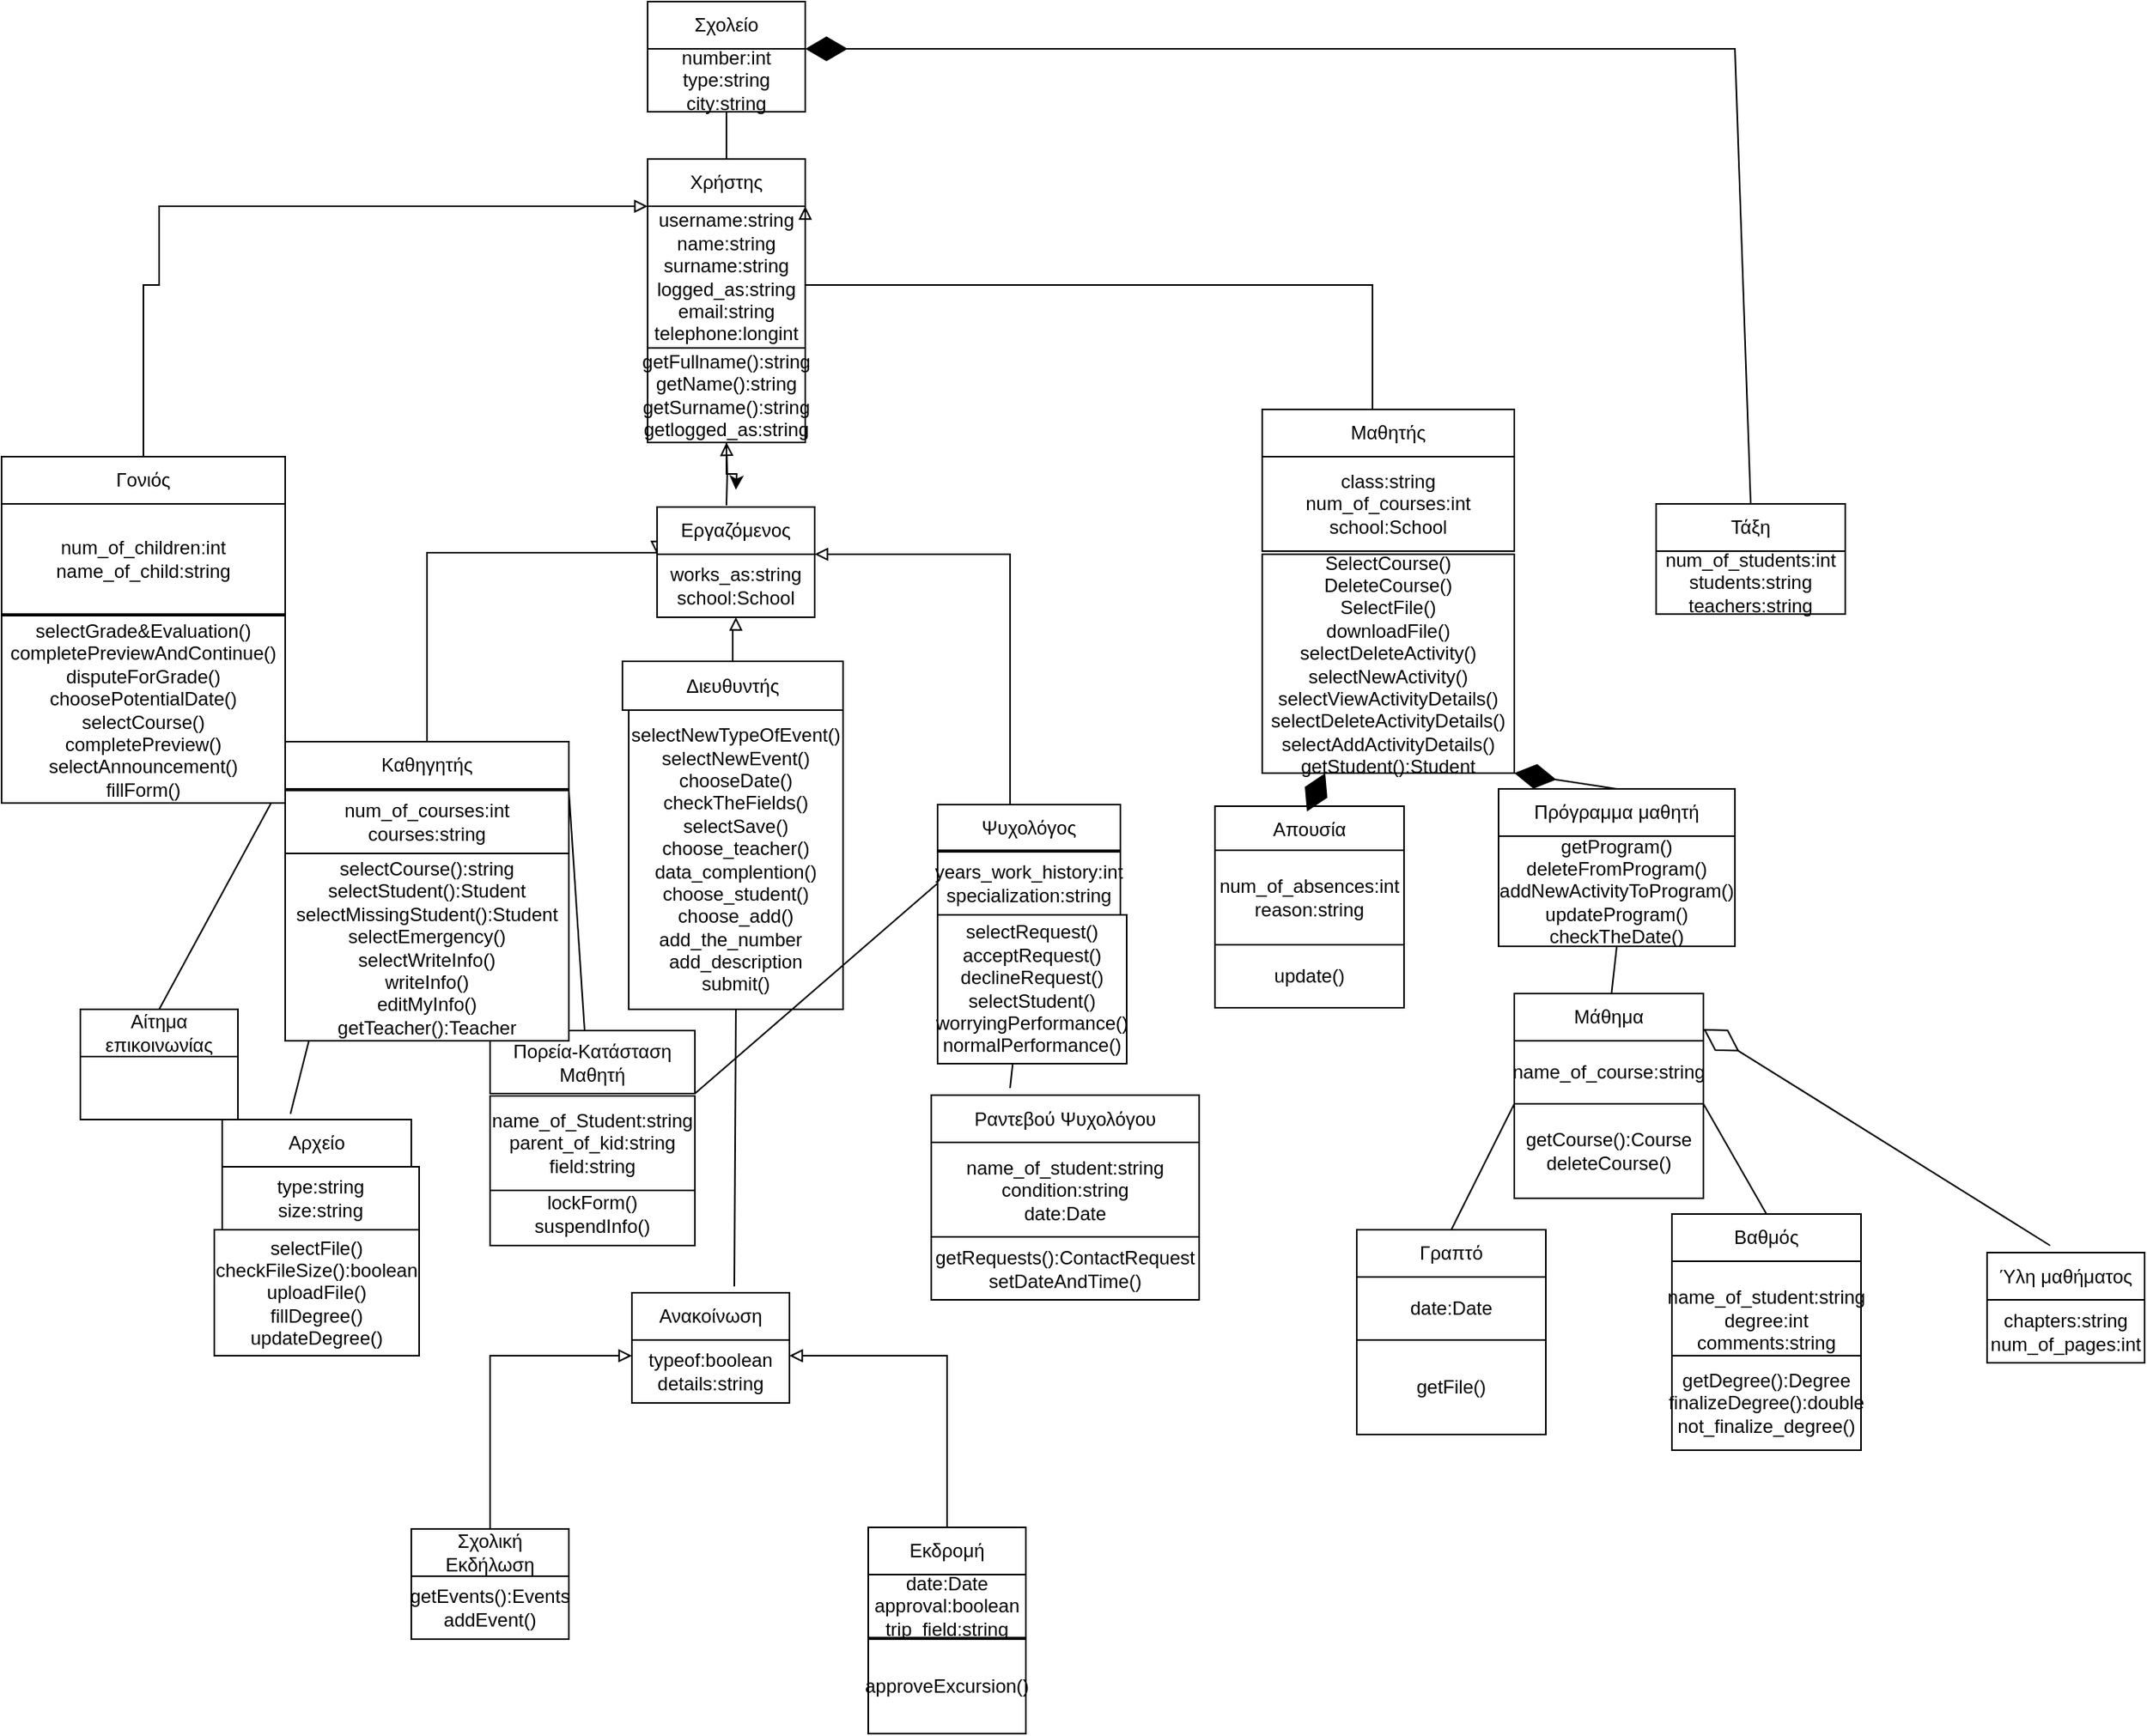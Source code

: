 <mxfile version="21.2.9" type="github">
  <diagram name="Σελίδα-1" id="fe9gfnaxFHkDQtzy1zNA">
    <mxGraphModel dx="2471" dy="2045" grid="1" gridSize="10" guides="1" tooltips="1" connect="1" arrows="1" fold="1" page="1" pageScale="1" pageWidth="827" pageHeight="1169" math="0" shadow="0">
      <root>
        <mxCell id="0" />
        <mxCell id="1" parent="0" />
        <mxCell id="phPr1kaGQBQbVtV2x5ig-69" style="edgeStyle=orthogonalEdgeStyle;rounded=0;orthogonalLoop=1;jettySize=auto;html=1;entryX=0.5;entryY=1;entryDx=0;entryDy=0;endArrow=block;endFill=0;" parent="1" target="phPr1kaGQBQbVtV2x5ig-1" edge="1" source="ox3SeeigsEidscOepQ7Z-1">
          <mxGeometry relative="1" as="geometry">
            <mxPoint x="190" y="220" as="targetPoint" />
            <mxPoint x="280" y="290" as="sourcePoint" />
          </mxGeometry>
        </mxCell>
        <mxCell id="phPr1kaGQBQbVtV2x5ig-1" value="username:string&lt;br&gt;name:string&lt;br&gt;surname:string&lt;br&gt;logged_as:string&lt;br&gt;email:string&lt;br&gt;telephone:longint" style="rounded=0;whiteSpace=wrap;html=1;" parent="1" vertex="1">
          <mxGeometry x="230" y="100" width="100" height="90" as="geometry" />
        </mxCell>
        <mxCell id="phPr1kaGQBQbVtV2x5ig-68" style="edgeStyle=orthogonalEdgeStyle;rounded=0;orthogonalLoop=1;jettySize=auto;html=1;exitX=0.5;exitY=0;exitDx=0;exitDy=0;entryX=0;entryY=1;entryDx=0;entryDy=0;endArrow=block;endFill=0;" parent="1" source="phPr1kaGQBQbVtV2x5ig-11" target="phPr1kaGQBQbVtV2x5ig-2" edge="1">
          <mxGeometry relative="1" as="geometry">
            <Array as="points">
              <mxPoint x="-80" y="150" />
            </Array>
          </mxGeometry>
        </mxCell>
        <mxCell id="phPr1kaGQBQbVtV2x5ig-70" style="edgeStyle=orthogonalEdgeStyle;rounded=0;orthogonalLoop=1;jettySize=auto;html=1;entryX=1;entryY=1;entryDx=0;entryDy=0;endArrow=block;endFill=0;" parent="1" source="phPr1kaGQBQbVtV2x5ig-8" target="phPr1kaGQBQbVtV2x5ig-2" edge="1">
          <mxGeometry relative="1" as="geometry">
            <Array as="points">
              <mxPoint x="690" y="150" />
            </Array>
          </mxGeometry>
        </mxCell>
        <mxCell id="phPr1kaGQBQbVtV2x5ig-2" value="Χρήστης" style="rounded=0;whiteSpace=wrap;html=1;" parent="1" vertex="1">
          <mxGeometry x="230" y="70" width="100" height="30" as="geometry" />
        </mxCell>
        <mxCell id="phPr1kaGQBQbVtV2x5ig-5" style="edgeStyle=orthogonalEdgeStyle;rounded=0;orthogonalLoop=1;jettySize=auto;html=1;exitX=0.5;exitY=1;exitDx=0;exitDy=0;" parent="1" source="phPr1kaGQBQbVtV2x5ig-1" target="phPr1kaGQBQbVtV2x5ig-1" edge="1">
          <mxGeometry relative="1" as="geometry" />
        </mxCell>
        <mxCell id="phPr1kaGQBQbVtV2x5ig-7" value="SelectCourse()&lt;br&gt;DeleteCourse()&lt;br&gt;SelectFile()&lt;br&gt;downloadFile()&lt;br&gt;selectDeleteActivity()&lt;br&gt;selectNewActivity()&lt;br&gt;selectViewActivityDetails()&lt;br&gt;selectDeleteActivityDetails()&lt;br&gt;selectAddActivityDetails()&lt;br&gt;getStudent():Student" style="rounded=0;whiteSpace=wrap;html=1;" parent="1" vertex="1">
          <mxGeometry x="620" y="321" width="160" height="139" as="geometry" />
        </mxCell>
        <mxCell id="phPr1kaGQBQbVtV2x5ig-8" value="Μαθητής" style="rounded=0;whiteSpace=wrap;html=1;" parent="1" vertex="1">
          <mxGeometry x="620" y="229" width="160" height="30" as="geometry" />
        </mxCell>
        <mxCell id="phPr1kaGQBQbVtV2x5ig-9" style="edgeStyle=orthogonalEdgeStyle;rounded=0;orthogonalLoop=1;jettySize=auto;html=1;exitX=0.5;exitY=1;exitDx=0;exitDy=0;" parent="1" source="phPr1kaGQBQbVtV2x5ig-7" target="phPr1kaGQBQbVtV2x5ig-7" edge="1">
          <mxGeometry relative="1" as="geometry" />
        </mxCell>
        <mxCell id="phPr1kaGQBQbVtV2x5ig-10" value="num_of_children:int&lt;br&gt;name_of_child:string&lt;br&gt;" style="rounded=0;whiteSpace=wrap;html=1;" parent="1" vertex="1">
          <mxGeometry x="-180" y="288" width="180" height="71" as="geometry" />
        </mxCell>
        <mxCell id="phPr1kaGQBQbVtV2x5ig-11" value="Γονιός" style="rounded=0;whiteSpace=wrap;html=1;" parent="1" vertex="1">
          <mxGeometry x="-180" y="259" width="180" height="30" as="geometry" />
        </mxCell>
        <mxCell id="phPr1kaGQBQbVtV2x5ig-71" style="edgeStyle=orthogonalEdgeStyle;rounded=0;orthogonalLoop=1;jettySize=auto;html=1;entryX=0;entryY=0;entryDx=0;entryDy=0;endArrow=block;endFill=0;" parent="1" target="phPr1kaGQBQbVtV2x5ig-13" edge="1">
          <mxGeometry relative="1" as="geometry">
            <Array as="points">
              <mxPoint x="90" y="320" />
              <mxPoint x="236" y="320" />
            </Array>
            <mxPoint x="90" y="440" as="sourcePoint" />
          </mxGeometry>
        </mxCell>
        <mxCell id="phPr1kaGQBQbVtV2x5ig-12" style="edgeStyle=orthogonalEdgeStyle;rounded=0;orthogonalLoop=1;jettySize=auto;html=1;exitX=0.5;exitY=1;exitDx=0;exitDy=0;" parent="1" source="phPr1kaGQBQbVtV2x5ig-10" target="phPr1kaGQBQbVtV2x5ig-10" edge="1">
          <mxGeometry relative="1" as="geometry" />
        </mxCell>
        <mxCell id="phPr1kaGQBQbVtV2x5ig-74" style="edgeStyle=orthogonalEdgeStyle;rounded=0;orthogonalLoop=1;jettySize=auto;html=1;exitX=0.5;exitY=0;exitDx=0;exitDy=0;endArrow=block;endFill=0;" parent="1" source="phPr1kaGQBQbVtV2x5ig-20" target="phPr1kaGQBQbVtV2x5ig-13" edge="1">
          <mxGeometry relative="1" as="geometry">
            <mxPoint x="280" y="370" as="targetPoint" />
            <mxPoint x="286" y="470" as="sourcePoint" />
          </mxGeometry>
        </mxCell>
        <mxCell id="phPr1kaGQBQbVtV2x5ig-13" value="works_as:string&lt;br&gt;school:School" style="rounded=0;whiteSpace=wrap;html=1;" parent="1" vertex="1">
          <mxGeometry x="236" y="321" width="100" height="40" as="geometry" />
        </mxCell>
        <mxCell id="phPr1kaGQBQbVtV2x5ig-72" style="edgeStyle=orthogonalEdgeStyle;rounded=0;orthogonalLoop=1;jettySize=auto;html=1;entryX=1;entryY=1;entryDx=0;entryDy=0;endArrow=block;endFill=0;" parent="1" target="phPr1kaGQBQbVtV2x5ig-14" edge="1">
          <mxGeometry relative="1" as="geometry">
            <mxPoint x="460" y="480" as="sourcePoint" />
            <Array as="points">
              <mxPoint x="460" y="480" />
              <mxPoint x="460" y="320" />
            </Array>
          </mxGeometry>
        </mxCell>
        <mxCell id="phPr1kaGQBQbVtV2x5ig-14" value="Εργαζόμενος" style="rounded=0;whiteSpace=wrap;html=1;" parent="1" vertex="1">
          <mxGeometry x="236" y="291" width="100" height="30" as="geometry" />
        </mxCell>
        <mxCell id="phPr1kaGQBQbVtV2x5ig-15" style="edgeStyle=orthogonalEdgeStyle;rounded=0;orthogonalLoop=1;jettySize=auto;html=1;exitX=0.5;exitY=1;exitDx=0;exitDy=0;" parent="1" source="phPr1kaGQBQbVtV2x5ig-13" target="phPr1kaGQBQbVtV2x5ig-13" edge="1">
          <mxGeometry relative="1" as="geometry" />
        </mxCell>
        <mxCell id="phPr1kaGQBQbVtV2x5ig-158" style="edgeStyle=none;shape=connector;rounded=0;orthogonalLoop=1;jettySize=auto;html=1;exitX=1;exitY=0;exitDx=0;exitDy=0;entryX=0.5;entryY=0;entryDx=0;entryDy=0;labelBackgroundColor=default;strokeColor=default;fontFamily=Helvetica;fontSize=11;fontColor=default;endArrow=none;" parent="1" source="phPr1kaGQBQbVtV2x5ig-16" edge="1">
          <mxGeometry relative="1" as="geometry">
            <mxPoint x="190" y="623.5" as="targetPoint" />
          </mxGeometry>
        </mxCell>
        <mxCell id="phPr1kaGQBQbVtV2x5ig-16" value="num_of_courses:int&lt;br&gt;courses:string&lt;br&gt;" style="rounded=0;whiteSpace=wrap;html=1;" parent="1" vertex="1">
          <mxGeometry y="471" width="180" height="40" as="geometry" />
        </mxCell>
        <mxCell id="phPr1kaGQBQbVtV2x5ig-157" style="edgeStyle=none;shape=connector;rounded=0;orthogonalLoop=1;jettySize=auto;html=1;exitX=0;exitY=0.75;exitDx=0;exitDy=0;entryX=0.4;entryY=0;entryDx=0;entryDy=0;entryPerimeter=0;labelBackgroundColor=default;strokeColor=default;fontFamily=Helvetica;fontSize=11;fontColor=default;endArrow=none;" parent="1" source="phPr1kaGQBQbVtV2x5ig-17" edge="1">
          <mxGeometry relative="1" as="geometry">
            <mxPoint x="-80" y="610" as="targetPoint" />
          </mxGeometry>
        </mxCell>
        <mxCell id="phPr1kaGQBQbVtV2x5ig-17" value="Καθηγητής" style="rounded=0;whiteSpace=wrap;html=1;" parent="1" vertex="1">
          <mxGeometry y="440" width="180" height="30" as="geometry" />
        </mxCell>
        <mxCell id="phPr1kaGQBQbVtV2x5ig-18" style="edgeStyle=orthogonalEdgeStyle;rounded=0;orthogonalLoop=1;jettySize=auto;html=1;exitX=0.5;exitY=1;exitDx=0;exitDy=0;" parent="1" source="phPr1kaGQBQbVtV2x5ig-16" target="phPr1kaGQBQbVtV2x5ig-16" edge="1">
          <mxGeometry relative="1" as="geometry" />
        </mxCell>
        <mxCell id="phPr1kaGQBQbVtV2x5ig-156" style="edgeStyle=none;shape=connector;rounded=0;orthogonalLoop=1;jettySize=auto;html=1;exitX=0.5;exitY=1;exitDx=0;exitDy=0;labelBackgroundColor=default;strokeColor=default;fontFamily=Helvetica;fontSize=11;fontColor=default;endArrow=none;entryX=0.65;entryY=-0.133;entryDx=0;entryDy=0;entryPerimeter=0;" parent="1" source="phPr1kaGQBQbVtV2x5ig-19" target="phPr1kaGQBQbVtV2x5ig-53" edge="1">
          <mxGeometry relative="1" as="geometry">
            <mxPoint x="286" y="780" as="targetPoint" />
          </mxGeometry>
        </mxCell>
        <mxCell id="phPr1kaGQBQbVtV2x5ig-19" value="selectNewTypeOfEvent()&lt;br&gt;selectNewEvent()&lt;br&gt;chooseDate()&lt;br&gt;checkTheFields()&lt;br&gt;selectSave()&lt;br&gt;choose_teacher()&lt;br&gt;data_complention()&lt;br&gt;choose_student()&lt;br&gt;choose_add()&lt;br&gt;add_the_number&amp;nbsp;&amp;nbsp;&lt;br&gt;add_description&lt;br&gt;submit()" style="rounded=0;whiteSpace=wrap;html=1;" parent="1" vertex="1">
          <mxGeometry x="218" y="420" width="136" height="190" as="geometry" />
        </mxCell>
        <mxCell id="phPr1kaGQBQbVtV2x5ig-20" value="Διευθυντής" style="rounded=0;whiteSpace=wrap;html=1;" parent="1" vertex="1">
          <mxGeometry x="214" y="389" width="140" height="31" as="geometry" />
        </mxCell>
        <mxCell id="phPr1kaGQBQbVtV2x5ig-21" style="edgeStyle=orthogonalEdgeStyle;rounded=0;orthogonalLoop=1;jettySize=auto;html=1;exitX=0.5;exitY=1;exitDx=0;exitDy=0;" parent="1" source="phPr1kaGQBQbVtV2x5ig-19" target="phPr1kaGQBQbVtV2x5ig-19" edge="1">
          <mxGeometry relative="1" as="geometry" />
        </mxCell>
        <mxCell id="phPr1kaGQBQbVtV2x5ig-22" value="years_work_history:int&lt;br&gt;specialization:string&lt;br&gt;" style="rounded=0;whiteSpace=wrap;html=1;" parent="1" vertex="1">
          <mxGeometry x="414" y="510" width="116" height="40" as="geometry" />
        </mxCell>
        <mxCell id="phPr1kaGQBQbVtV2x5ig-23" value="Ψυχολόγος" style="rounded=0;whiteSpace=wrap;html=1;" parent="1" vertex="1">
          <mxGeometry x="414" y="480" width="116" height="29" as="geometry" />
        </mxCell>
        <mxCell id="phPr1kaGQBQbVtV2x5ig-24" style="edgeStyle=orthogonalEdgeStyle;rounded=0;orthogonalLoop=1;jettySize=auto;html=1;exitX=0.5;exitY=1;exitDx=0;exitDy=0;" parent="1" source="phPr1kaGQBQbVtV2x5ig-22" target="phPr1kaGQBQbVtV2x5ig-22" edge="1">
          <mxGeometry relative="1" as="geometry" />
        </mxCell>
        <mxCell id="phPr1kaGQBQbVtV2x5ig-25" value="&lt;br&gt;name_of_student:string&lt;br&gt;degree:int&lt;br&gt;comments:string" style="rounded=0;whiteSpace=wrap;html=1;" parent="1" vertex="1">
          <mxGeometry x="880" y="770" width="120" height="60" as="geometry" />
        </mxCell>
        <mxCell id="phPr1kaGQBQbVtV2x5ig-152" style="edgeStyle=none;shape=connector;rounded=0;orthogonalLoop=1;jettySize=auto;html=1;exitX=0.5;exitY=0;exitDx=0;exitDy=0;entryX=1;entryY=1;entryDx=0;entryDy=0;labelBackgroundColor=default;strokeColor=default;fontFamily=Helvetica;fontSize=11;fontColor=default;endArrow=none;" parent="1" source="phPr1kaGQBQbVtV2x5ig-26" target="phPr1kaGQBQbVtV2x5ig-40" edge="1">
          <mxGeometry relative="1" as="geometry" />
        </mxCell>
        <mxCell id="phPr1kaGQBQbVtV2x5ig-26" value="Βαθμός" style="rounded=0;whiteSpace=wrap;html=1;" parent="1" vertex="1">
          <mxGeometry x="880" y="740" width="120" height="30" as="geometry" />
        </mxCell>
        <mxCell id="phPr1kaGQBQbVtV2x5ig-27" style="edgeStyle=orthogonalEdgeStyle;rounded=0;orthogonalLoop=1;jettySize=auto;html=1;exitX=0.5;exitY=1;exitDx=0;exitDy=0;" parent="1" source="phPr1kaGQBQbVtV2x5ig-25" target="phPr1kaGQBQbVtV2x5ig-25" edge="1">
          <mxGeometry relative="1" as="geometry" />
        </mxCell>
        <mxCell id="phPr1kaGQBQbVtV2x5ig-28" value="date:Date" style="rounded=0;whiteSpace=wrap;html=1;" parent="1" vertex="1">
          <mxGeometry x="680" y="780" width="120" height="40" as="geometry" />
        </mxCell>
        <mxCell id="phPr1kaGQBQbVtV2x5ig-29" value="Γραπτό" style="rounded=0;whiteSpace=wrap;html=1;" parent="1" vertex="1">
          <mxGeometry x="680" y="750" width="120" height="30" as="geometry" />
        </mxCell>
        <mxCell id="phPr1kaGQBQbVtV2x5ig-30" style="edgeStyle=orthogonalEdgeStyle;rounded=0;orthogonalLoop=1;jettySize=auto;html=1;exitX=0.5;exitY=1;exitDx=0;exitDy=0;" parent="1" source="phPr1kaGQBQbVtV2x5ig-28" target="phPr1kaGQBQbVtV2x5ig-28" edge="1">
          <mxGeometry relative="1" as="geometry" />
        </mxCell>
        <mxCell id="phPr1kaGQBQbVtV2x5ig-155" value="" style="edgeStyle=none;shape=connector;rounded=0;orthogonalLoop=1;jettySize=auto;html=1;labelBackgroundColor=default;strokeColor=default;fontFamily=Helvetica;fontSize=11;fontColor=default;endArrow=none;" parent="1" source="phPr1kaGQBQbVtV2x5ig-31" target="phPr1kaGQBQbVtV2x5ig-2" edge="1">
          <mxGeometry relative="1" as="geometry" />
        </mxCell>
        <mxCell id="phPr1kaGQBQbVtV2x5ig-31" value="number:int&lt;br&gt;type:string&lt;br&gt;city:string&lt;br&gt;" style="rounded=0;whiteSpace=wrap;html=1;" parent="1" vertex="1">
          <mxGeometry x="230" width="100" height="40" as="geometry" />
        </mxCell>
        <mxCell id="phPr1kaGQBQbVtV2x5ig-32" value="Σχολείο" style="rounded=0;whiteSpace=wrap;html=1;" parent="1" vertex="1">
          <mxGeometry x="230" y="-30" width="100" height="30" as="geometry" />
        </mxCell>
        <mxCell id="phPr1kaGQBQbVtV2x5ig-34" value="num_of_students:int&lt;br&gt;students:string&lt;br&gt;teachers:string" style="rounded=0;whiteSpace=wrap;html=1;" parent="1" vertex="1">
          <mxGeometry x="870" y="319" width="120" height="40" as="geometry" />
        </mxCell>
        <mxCell id="phPr1kaGQBQbVtV2x5ig-35" value="Τάξη" style="rounded=0;whiteSpace=wrap;html=1;" parent="1" vertex="1">
          <mxGeometry x="870" y="289" width="120" height="30" as="geometry" />
        </mxCell>
        <mxCell id="phPr1kaGQBQbVtV2x5ig-36" style="edgeStyle=orthogonalEdgeStyle;rounded=0;orthogonalLoop=1;jettySize=auto;html=1;exitX=0.5;exitY=1;exitDx=0;exitDy=0;" parent="1" source="phPr1kaGQBQbVtV2x5ig-34" target="phPr1kaGQBQbVtV2x5ig-34" edge="1">
          <mxGeometry relative="1" as="geometry" />
        </mxCell>
        <mxCell id="phPr1kaGQBQbVtV2x5ig-150" style="edgeStyle=none;shape=connector;rounded=0;orthogonalLoop=1;jettySize=auto;html=1;exitX=0.5;exitY=1;exitDx=0;exitDy=0;labelBackgroundColor=default;strokeColor=default;fontFamily=Helvetica;fontSize=11;fontColor=default;endArrow=none;" parent="1" source="phPr1kaGQBQbVtV2x5ig-41" edge="1">
          <mxGeometry relative="1" as="geometry">
            <mxPoint x="840" y="620" as="targetPoint" />
          </mxGeometry>
        </mxCell>
        <mxCell id="phPr1kaGQBQbVtV2x5ig-37" value="getProgram()&lt;br&gt;deleteFromProgram()&lt;br&gt;addNewActivityToProgram()&lt;br&gt;updateProgram()&lt;br&gt;checkTheDate()" style="rounded=0;whiteSpace=wrap;html=1;" parent="1" vertex="1">
          <mxGeometry x="770" y="500" width="150" height="70" as="geometry" />
        </mxCell>
        <mxCell id="phPr1kaGQBQbVtV2x5ig-38" value="Πρόγραμμα μαθητή" style="rounded=0;whiteSpace=wrap;html=1;" parent="1" vertex="1">
          <mxGeometry x="770" y="470" width="150" height="30" as="geometry" />
        </mxCell>
        <mxCell id="phPr1kaGQBQbVtV2x5ig-39" style="edgeStyle=orthogonalEdgeStyle;rounded=0;orthogonalLoop=1;jettySize=auto;html=1;exitX=0.5;exitY=1;exitDx=0;exitDy=0;" parent="1" source="phPr1kaGQBQbVtV2x5ig-37" target="phPr1kaGQBQbVtV2x5ig-37" edge="1">
          <mxGeometry relative="1" as="geometry" />
        </mxCell>
        <mxCell id="phPr1kaGQBQbVtV2x5ig-151" style="edgeStyle=none;shape=connector;rounded=0;orthogonalLoop=1;jettySize=auto;html=1;exitX=0;exitY=1;exitDx=0;exitDy=0;entryX=0.5;entryY=0;entryDx=0;entryDy=0;labelBackgroundColor=default;strokeColor=default;fontFamily=Helvetica;fontSize=11;fontColor=default;endArrow=none;" parent="1" source="phPr1kaGQBQbVtV2x5ig-40" target="phPr1kaGQBQbVtV2x5ig-29" edge="1">
          <mxGeometry relative="1" as="geometry" />
        </mxCell>
        <mxCell id="phPr1kaGQBQbVtV2x5ig-40" value="name_of_course:string" style="rounded=0;whiteSpace=wrap;html=1;" parent="1" vertex="1">
          <mxGeometry x="780" y="630" width="120" height="40" as="geometry" />
        </mxCell>
        <mxCell id="phPr1kaGQBQbVtV2x5ig-42" style="edgeStyle=orthogonalEdgeStyle;rounded=0;orthogonalLoop=1;jettySize=auto;html=1;exitX=0.5;exitY=1;exitDx=0;exitDy=0;" parent="1" source="phPr1kaGQBQbVtV2x5ig-40" target="phPr1kaGQBQbVtV2x5ig-40" edge="1">
          <mxGeometry relative="1" as="geometry" />
        </mxCell>
        <mxCell id="phPr1kaGQBQbVtV2x5ig-43" value="chapters:string&lt;br&gt;num_of_pages:int" style="rounded=0;whiteSpace=wrap;html=1;" parent="1" vertex="1">
          <mxGeometry x="1080" y="794.5" width="100" height="40" as="geometry" />
        </mxCell>
        <mxCell id="phPr1kaGQBQbVtV2x5ig-44" value="Ύλη μαθήματος" style="rounded=0;whiteSpace=wrap;html=1;" parent="1" vertex="1">
          <mxGeometry x="1080" y="764.5" width="100" height="30" as="geometry" />
        </mxCell>
        <mxCell id="phPr1kaGQBQbVtV2x5ig-45" style="edgeStyle=orthogonalEdgeStyle;rounded=0;orthogonalLoop=1;jettySize=auto;html=1;exitX=0.5;exitY=1;exitDx=0;exitDy=0;" parent="1" source="phPr1kaGQBQbVtV2x5ig-43" target="phPr1kaGQBQbVtV2x5ig-43" edge="1">
          <mxGeometry relative="1" as="geometry" />
        </mxCell>
        <mxCell id="phPr1kaGQBQbVtV2x5ig-49" value="update()" style="rounded=0;whiteSpace=wrap;html=1;" parent="1" vertex="1">
          <mxGeometry x="590" y="569" width="120" height="40" as="geometry" />
        </mxCell>
        <mxCell id="phPr1kaGQBQbVtV2x5ig-50" value="Απουσία" style="rounded=0;whiteSpace=wrap;html=1;" parent="1" vertex="1">
          <mxGeometry x="590" y="481" width="120" height="30" as="geometry" />
        </mxCell>
        <mxCell id="phPr1kaGQBQbVtV2x5ig-51" style="edgeStyle=orthogonalEdgeStyle;rounded=0;orthogonalLoop=1;jettySize=auto;html=1;exitX=0.5;exitY=1;exitDx=0;exitDy=0;" parent="1" source="phPr1kaGQBQbVtV2x5ig-49" target="phPr1kaGQBQbVtV2x5ig-49" edge="1">
          <mxGeometry relative="1" as="geometry" />
        </mxCell>
        <mxCell id="phPr1kaGQBQbVtV2x5ig-76" style="edgeStyle=orthogonalEdgeStyle;rounded=0;orthogonalLoop=1;jettySize=auto;html=1;exitX=0.5;exitY=0;exitDx=0;exitDy=0;entryX=0;entryY=0.25;entryDx=0;entryDy=0;endArrow=block;endFill=0;" parent="1" source="phPr1kaGQBQbVtV2x5ig-56" target="phPr1kaGQBQbVtV2x5ig-52" edge="1">
          <mxGeometry relative="1" as="geometry" />
        </mxCell>
        <mxCell id="phPr1kaGQBQbVtV2x5ig-77" style="edgeStyle=orthogonalEdgeStyle;rounded=0;orthogonalLoop=1;jettySize=auto;html=1;exitX=0.5;exitY=0;exitDx=0;exitDy=0;entryX=1;entryY=0.25;entryDx=0;entryDy=0;endArrow=block;endFill=0;" parent="1" source="phPr1kaGQBQbVtV2x5ig-59" target="phPr1kaGQBQbVtV2x5ig-52" edge="1">
          <mxGeometry relative="1" as="geometry">
            <Array as="points">
              <mxPoint x="420" y="830" />
            </Array>
          </mxGeometry>
        </mxCell>
        <mxCell id="phPr1kaGQBQbVtV2x5ig-52" value="typeof:boolean&lt;br&gt;details:string" style="rounded=0;whiteSpace=wrap;html=1;" parent="1" vertex="1">
          <mxGeometry x="220" y="820" width="100" height="40" as="geometry" />
        </mxCell>
        <mxCell id="phPr1kaGQBQbVtV2x5ig-53" value="Ανακοίνωση" style="rounded=0;whiteSpace=wrap;html=1;" parent="1" vertex="1">
          <mxGeometry x="220" y="790" width="100" height="30" as="geometry" />
        </mxCell>
        <mxCell id="phPr1kaGQBQbVtV2x5ig-54" style="edgeStyle=orthogonalEdgeStyle;rounded=0;orthogonalLoop=1;jettySize=auto;html=1;exitX=0.5;exitY=1;exitDx=0;exitDy=0;" parent="1" source="phPr1kaGQBQbVtV2x5ig-52" target="phPr1kaGQBQbVtV2x5ig-52" edge="1">
          <mxGeometry relative="1" as="geometry" />
        </mxCell>
        <mxCell id="phPr1kaGQBQbVtV2x5ig-55" value="getEvents():Events&lt;br&gt;addEvent()" style="rounded=0;whiteSpace=wrap;html=1;" parent="1" vertex="1">
          <mxGeometry x="80" y="970" width="100" height="40" as="geometry" />
        </mxCell>
        <mxCell id="phPr1kaGQBQbVtV2x5ig-56" value="Σχολική Εκδήλωση" style="rounded=0;whiteSpace=wrap;html=1;" parent="1" vertex="1">
          <mxGeometry x="80" y="940" width="100" height="30" as="geometry" />
        </mxCell>
        <mxCell id="phPr1kaGQBQbVtV2x5ig-57" style="edgeStyle=orthogonalEdgeStyle;rounded=0;orthogonalLoop=1;jettySize=auto;html=1;exitX=0.5;exitY=1;exitDx=0;exitDy=0;" parent="1" source="phPr1kaGQBQbVtV2x5ig-55" target="phPr1kaGQBQbVtV2x5ig-55" edge="1">
          <mxGeometry relative="1" as="geometry" />
        </mxCell>
        <mxCell id="phPr1kaGQBQbVtV2x5ig-58" value="date:Date&lt;br&gt;approval:boolean&lt;br&gt;trip_field:string" style="rounded=0;whiteSpace=wrap;html=1;" parent="1" vertex="1">
          <mxGeometry x="370" y="969" width="100" height="40" as="geometry" />
        </mxCell>
        <mxCell id="phPr1kaGQBQbVtV2x5ig-59" value="Εκδρομή" style="rounded=0;whiteSpace=wrap;html=1;" parent="1" vertex="1">
          <mxGeometry x="370" y="939" width="100" height="30" as="geometry" />
        </mxCell>
        <mxCell id="phPr1kaGQBQbVtV2x5ig-60" style="edgeStyle=orthogonalEdgeStyle;rounded=0;orthogonalLoop=1;jettySize=auto;html=1;exitX=0.5;exitY=1;exitDx=0;exitDy=0;" parent="1" source="phPr1kaGQBQbVtV2x5ig-58" target="phPr1kaGQBQbVtV2x5ig-58" edge="1">
          <mxGeometry relative="1" as="geometry" />
        </mxCell>
        <mxCell id="phPr1kaGQBQbVtV2x5ig-138" value="getRequests():ContactRequest&lt;br&gt;setDateAndTime()" style="rounded=0;whiteSpace=wrap;html=1;" parent="1" vertex="1">
          <mxGeometry x="410" y="754.5" width="170" height="40" as="geometry" />
        </mxCell>
        <mxCell id="phPr1kaGQBQbVtV2x5ig-139" value="Ραντεβού Ψυχολόγου" style="rounded=0;whiteSpace=wrap;html=1;" parent="1" vertex="1">
          <mxGeometry x="410" y="664.5" width="170" height="30" as="geometry" />
        </mxCell>
        <mxCell id="phPr1kaGQBQbVtV2x5ig-140" style="edgeStyle=orthogonalEdgeStyle;rounded=0;orthogonalLoop=1;jettySize=auto;html=1;exitX=0.5;exitY=1;exitDx=0;exitDy=0;" parent="1" source="phPr1kaGQBQbVtV2x5ig-138" target="phPr1kaGQBQbVtV2x5ig-138" edge="1">
          <mxGeometry relative="1" as="geometry" />
        </mxCell>
        <mxCell id="phPr1kaGQBQbVtV2x5ig-153" value="" style="endArrow=diamondThin;endFill=0;endSize=24;html=1;rounded=0;labelBackgroundColor=default;strokeColor=default;fontFamily=Helvetica;fontSize=11;fontColor=default;shape=connector;entryX=1;entryY=0.75;entryDx=0;entryDy=0;" parent="1" target="phPr1kaGQBQbVtV2x5ig-41" edge="1">
          <mxGeometry width="160" relative="1" as="geometry">
            <mxPoint x="1120" y="760" as="sourcePoint" />
            <mxPoint x="750" y="960" as="targetPoint" />
          </mxGeometry>
        </mxCell>
        <mxCell id="phPr1kaGQBQbVtV2x5ig-159" value="" style="endArrow=diamondThin;endFill=1;endSize=24;html=1;rounded=0;labelBackgroundColor=default;strokeColor=default;fontFamily=Helvetica;fontSize=11;fontColor=default;shape=connector;entryX=1;entryY=1;entryDx=0;entryDy=0;exitX=0.5;exitY=0;exitDx=0;exitDy=0;" parent="1" source="phPr1kaGQBQbVtV2x5ig-35" target="phPr1kaGQBQbVtV2x5ig-32" edge="1">
          <mxGeometry width="160" relative="1" as="geometry">
            <mxPoint x="920" y="280" as="sourcePoint" />
            <mxPoint x="770" y="-20" as="targetPoint" />
            <Array as="points">
              <mxPoint x="920" />
              <mxPoint x="350" />
            </Array>
          </mxGeometry>
        </mxCell>
        <mxCell id="phPr1kaGQBQbVtV2x5ig-160" value="" style="endArrow=diamondThin;endFill=1;endSize=24;html=1;rounded=0;labelBackgroundColor=default;strokeColor=default;fontFamily=Helvetica;fontSize=11;fontColor=default;shape=connector;exitX=0.5;exitY=0;exitDx=0;exitDy=0;entryX=1;entryY=1;entryDx=0;entryDy=0;" parent="1" source="phPr1kaGQBQbVtV2x5ig-38" target="phPr1kaGQBQbVtV2x5ig-7" edge="1">
          <mxGeometry width="160" relative="1" as="geometry">
            <mxPoint x="370" y="480" as="sourcePoint" />
            <mxPoint x="530" y="480" as="targetPoint" />
          </mxGeometry>
        </mxCell>
        <mxCell id="phPr1kaGQBQbVtV2x5ig-161" value="" style="endArrow=diamondThin;endFill=1;endSize=24;html=1;rounded=0;labelBackgroundColor=default;strokeColor=default;fontFamily=Helvetica;fontSize=11;fontColor=default;shape=connector;entryX=0.25;entryY=1;entryDx=0;entryDy=0;exitX=0.5;exitY=0;exitDx=0;exitDy=0;" parent="1" source="phPr1kaGQBQbVtV2x5ig-50" target="phPr1kaGQBQbVtV2x5ig-7" edge="1">
          <mxGeometry width="160" relative="1" as="geometry">
            <mxPoint x="650" y="470" as="sourcePoint" />
            <mxPoint x="530" y="480" as="targetPoint" />
          </mxGeometry>
        </mxCell>
        <mxCell id="phPr1kaGQBQbVtV2x5ig-162" value="" style="endArrow=diamondThin;endFill=1;endSize=24;html=1;rounded=0;labelBackgroundColor=default;strokeColor=default;fontFamily=Helvetica;fontSize=11;fontColor=default;shape=connector;entryX=0.5;entryY=1;entryDx=0;entryDy=0;" parent="1" target="phPr1kaGQBQbVtV2x5ig-22" edge="1">
          <mxGeometry width="160" relative="1" as="geometry">
            <mxPoint x="460" y="660" as="sourcePoint" />
            <mxPoint x="450" y="590" as="targetPoint" />
          </mxGeometry>
        </mxCell>
        <mxCell id="cfDdfRaYYQq03VDsBxe2-6" value="" style="rounded=0;whiteSpace=wrap;html=1;" parent="1" vertex="1">
          <mxGeometry x="-130" y="640" width="100" height="40" as="geometry" />
        </mxCell>
        <mxCell id="cfDdfRaYYQq03VDsBxe2-7" value="Αίτημα επικοινωνίας" style="rounded=0;whiteSpace=wrap;html=1;" parent="1" vertex="1">
          <mxGeometry x="-130" y="610" width="100" height="30" as="geometry" />
        </mxCell>
        <mxCell id="cfDdfRaYYQq03VDsBxe2-8" style="edgeStyle=orthogonalEdgeStyle;rounded=0;orthogonalLoop=1;jettySize=auto;html=1;exitX=0.5;exitY=1;exitDx=0;exitDy=0;" parent="1" source="cfDdfRaYYQq03VDsBxe2-6" target="cfDdfRaYYQq03VDsBxe2-6" edge="1">
          <mxGeometry relative="1" as="geometry" />
        </mxCell>
        <mxCell id="cfDdfRaYYQq03VDsBxe2-12" value="lockForm()&lt;br&gt;suspendInfo()" style="rounded=0;whiteSpace=wrap;html=1;" parent="1" vertex="1">
          <mxGeometry x="130" y="720" width="130" height="40" as="geometry" />
        </mxCell>
        <mxCell id="cfDdfRaYYQq03VDsBxe2-13" value="Πορεία-Κατάσταση Μαθητή" style="rounded=0;whiteSpace=wrap;html=1;" parent="1" vertex="1">
          <mxGeometry x="130" y="623.5" width="130" height="40" as="geometry" />
        </mxCell>
        <mxCell id="cfDdfRaYYQq03VDsBxe2-14" style="edgeStyle=orthogonalEdgeStyle;rounded=0;orthogonalLoop=1;jettySize=auto;html=1;exitX=0.5;exitY=1;exitDx=0;exitDy=0;" parent="1" source="cfDdfRaYYQq03VDsBxe2-12" target="cfDdfRaYYQq03VDsBxe2-12" edge="1">
          <mxGeometry relative="1" as="geometry" />
        </mxCell>
        <mxCell id="cfDdfRaYYQq03VDsBxe2-16" value="" style="endArrow=none;html=1;rounded=0;exitX=1;exitY=1;exitDx=0;exitDy=0;" parent="1" source="cfDdfRaYYQq03VDsBxe2-13" edge="1">
          <mxGeometry width="50" height="50" relative="1" as="geometry">
            <mxPoint x="364" y="580" as="sourcePoint" />
            <mxPoint x="414" y="530" as="targetPoint" />
          </mxGeometry>
        </mxCell>
        <mxCell id="ox3SeeigsEidscOepQ7Z-4" value="" style="edgeStyle=orthogonalEdgeStyle;rounded=0;orthogonalLoop=1;jettySize=auto;html=1;entryX=0.5;entryY=1;entryDx=0;entryDy=0;endArrow=block;endFill=0;" edge="1" parent="1" target="ox3SeeigsEidscOepQ7Z-1">
          <mxGeometry relative="1" as="geometry">
            <mxPoint x="280" y="190" as="targetPoint" />
            <mxPoint x="280" y="290" as="sourcePoint" />
          </mxGeometry>
        </mxCell>
        <mxCell id="ox3SeeigsEidscOepQ7Z-5" style="edgeStyle=orthogonalEdgeStyle;rounded=0;orthogonalLoop=1;jettySize=auto;html=1;" edge="1" parent="1" source="ox3SeeigsEidscOepQ7Z-1">
          <mxGeometry relative="1" as="geometry">
            <mxPoint x="286" y="280" as="targetPoint" />
          </mxGeometry>
        </mxCell>
        <mxCell id="ox3SeeigsEidscOepQ7Z-1" value="getFullname():string&lt;br&gt;getName():string&lt;br&gt;getSurname():string&lt;br&gt;getlogged_as:string&lt;br&gt;" style="rounded=0;whiteSpace=wrap;html=1;" vertex="1" parent="1">
          <mxGeometry x="230" y="190" width="100" height="60" as="geometry" />
        </mxCell>
        <mxCell id="ox3SeeigsEidscOepQ7Z-6" value="selectGrade&amp;amp;Evaluation()&lt;br&gt;completePreviewAndContinue()&lt;br&gt;disputeForGrade()&lt;br&gt;choosePotentialDate()&lt;br&gt;selectCourse()&lt;br&gt;completePreview()&lt;br&gt;selectAnnouncement()&lt;br&gt;fillForm()" style="rounded=0;whiteSpace=wrap;html=1;" vertex="1" parent="1">
          <mxGeometry x="-180" y="360" width="180" height="119" as="geometry" />
        </mxCell>
        <mxCell id="ox3SeeigsEidscOepQ7Z-9" value="type:string&lt;br&gt;size:string" style="rounded=0;whiteSpace=wrap;html=1;" vertex="1" parent="1">
          <mxGeometry x="-40" y="710" width="125" height="40" as="geometry" />
        </mxCell>
        <mxCell id="ox3SeeigsEidscOepQ7Z-10" value="Αρχείο" style="rounded=0;whiteSpace=wrap;html=1;" vertex="1" parent="1">
          <mxGeometry x="-40" y="680" width="120" height="30" as="geometry" />
        </mxCell>
        <mxCell id="ox3SeeigsEidscOepQ7Z-11" style="edgeStyle=orthogonalEdgeStyle;rounded=0;orthogonalLoop=1;jettySize=auto;html=1;exitX=0.5;exitY=1;exitDx=0;exitDy=0;" edge="1" parent="1" source="ox3SeeigsEidscOepQ7Z-9" target="ox3SeeigsEidscOepQ7Z-9">
          <mxGeometry relative="1" as="geometry" />
        </mxCell>
        <mxCell id="ox3SeeigsEidscOepQ7Z-12" style="edgeStyle=none;shape=connector;rounded=0;orthogonalLoop=1;jettySize=auto;html=1;exitX=0.25;exitY=1;exitDx=0;exitDy=0;entryX=0.361;entryY=-0.121;entryDx=0;entryDy=0;entryPerimeter=0;labelBackgroundColor=default;strokeColor=default;fontFamily=Helvetica;fontSize=11;fontColor=default;endArrow=none;" edge="1" parent="1" source="phPr1kaGQBQbVtV2x5ig-16" target="ox3SeeigsEidscOepQ7Z-10">
          <mxGeometry relative="1" as="geometry">
            <mxPoint x="-70" y="620" as="targetPoint" />
            <mxPoint x="50" y="514" as="sourcePoint" />
          </mxGeometry>
        </mxCell>
        <mxCell id="ox3SeeigsEidscOepQ7Z-14" value="selectCourse():string&lt;br&gt;selectStudent():Student&lt;br&gt;selectMissingStudent():Student&lt;br&gt;selectEmergency()&lt;br&gt;selectWriteInfo()&lt;br&gt;writeInfo()&lt;br&gt;editMyInfo()&lt;br&gt;getTeacher():Teacher" style="rounded=0;whiteSpace=wrap;html=1;" vertex="1" parent="1">
          <mxGeometry y="511" width="180" height="119" as="geometry" />
        </mxCell>
        <mxCell id="ox3SeeigsEidscOepQ7Z-16" value="selectFile()&lt;br&gt;checkFileSize():boolean&lt;br&gt;uploadFile()&lt;br&gt;fillDegree()&lt;br&gt;updateDegree()" style="rounded=0;whiteSpace=wrap;html=1;" vertex="1" parent="1">
          <mxGeometry x="-45" y="750" width="130" height="80" as="geometry" />
        </mxCell>
        <mxCell id="ox3SeeigsEidscOepQ7Z-17" value="name_of_Student:string&lt;br&gt;parent_of_kid:string&lt;br&gt;field:string" style="rounded=0;whiteSpace=wrap;html=1;" vertex="1" parent="1">
          <mxGeometry x="130" y="665" width="130" height="60" as="geometry" />
        </mxCell>
        <mxCell id="ox3SeeigsEidscOepQ7Z-19" value="getFile()" style="rounded=0;whiteSpace=wrap;html=1;" vertex="1" parent="1">
          <mxGeometry x="680" y="820" width="120" height="60" as="geometry" />
        </mxCell>
        <mxCell id="ox3SeeigsEidscOepQ7Z-20" value="class:string&lt;br&gt;num_of_courses:int&lt;br&gt;school:School" style="rounded=0;whiteSpace=wrap;html=1;" vertex="1" parent="1">
          <mxGeometry x="620" y="259" width="160" height="60" as="geometry" />
        </mxCell>
        <mxCell id="ox3SeeigsEidscOepQ7Z-21" value="getDegree():Degree&lt;br&gt;finalizeDegree():double&lt;br&gt;not_finalize_degree()" style="rounded=0;whiteSpace=wrap;html=1;" vertex="1" parent="1">
          <mxGeometry x="880" y="830" width="120" height="60" as="geometry" />
        </mxCell>
        <mxCell id="ox3SeeigsEidscOepQ7Z-22" value="getCourse():Course&lt;br&gt;deleteCourse()" style="rounded=0;whiteSpace=wrap;html=1;" vertex="1" parent="1">
          <mxGeometry x="780" y="670" width="120" height="60" as="geometry" />
        </mxCell>
        <mxCell id="ox3SeeigsEidscOepQ7Z-23" value="" style="edgeStyle=none;shape=connector;rounded=0;orthogonalLoop=1;jettySize=auto;html=1;exitX=0.5;exitY=1;exitDx=0;exitDy=0;labelBackgroundColor=default;strokeColor=default;fontFamily=Helvetica;fontSize=11;fontColor=default;endArrow=none;" edge="1" parent="1" source="phPr1kaGQBQbVtV2x5ig-37" target="phPr1kaGQBQbVtV2x5ig-41">
          <mxGeometry relative="1" as="geometry">
            <mxPoint x="840" y="620" as="targetPoint" />
            <mxPoint x="840" y="548" as="sourcePoint" />
          </mxGeometry>
        </mxCell>
        <mxCell id="phPr1kaGQBQbVtV2x5ig-41" value="Μάθημα" style="rounded=0;whiteSpace=wrap;html=1;" parent="1" vertex="1">
          <mxGeometry x="780" y="600" width="120" height="30" as="geometry" />
        </mxCell>
        <mxCell id="ox3SeeigsEidscOepQ7Z-25" value="num_of_absences:int&lt;br&gt;reason:string" style="rounded=0;whiteSpace=wrap;html=1;" vertex="1" parent="1">
          <mxGeometry x="590" y="509" width="120" height="60" as="geometry" />
        </mxCell>
        <mxCell id="ox3SeeigsEidscOepQ7Z-27" value="approveExcursion()" style="rounded=0;whiteSpace=wrap;html=1;" vertex="1" parent="1">
          <mxGeometry x="370" y="1010" width="100" height="60" as="geometry" />
        </mxCell>
        <mxCell id="ox3SeeigsEidscOepQ7Z-29" value="selectRequest()&lt;br&gt;acceptRequest()&lt;br&gt;declineRequest()&lt;br&gt;selectStudent()&lt;br&gt;worryingPerformance()&lt;br&gt;normalPerformance()" style="rounded=0;whiteSpace=wrap;html=1;" vertex="1" parent="1">
          <mxGeometry x="414" y="550" width="120" height="94.5" as="geometry" />
        </mxCell>
        <mxCell id="ox3SeeigsEidscOepQ7Z-30" value="name_of_student:string&lt;br&gt;condition:string&lt;br&gt;date:Date&lt;br&gt;" style="rounded=0;whiteSpace=wrap;html=1;" vertex="1" parent="1">
          <mxGeometry x="410" y="694.5" width="170" height="60" as="geometry" />
        </mxCell>
      </root>
    </mxGraphModel>
  </diagram>
</mxfile>
